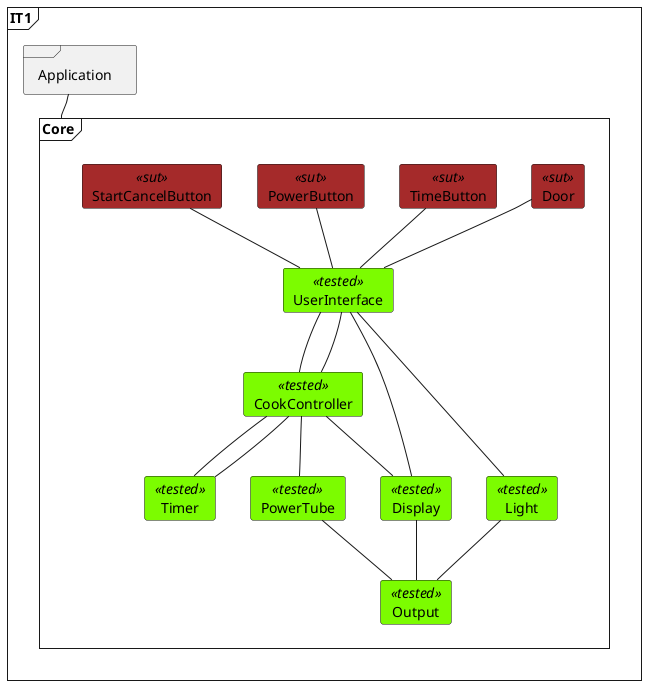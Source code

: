 @startuml SysTestTree1

skinparam shadowing false
'skinparam monochrome true
skinparam backgroundColor transparent
skinparam classBackgroundColor transparent
skinparam style strictuml

'Testing colors:
skinparam card {
    backgroundColor<<sut>> brown
    backgroundColor<<tested>> lawngreen
}

frame IT1 {

frame Application

frame Core {
    card UserInterface<<tested>>
    card CookController<<tested>>

    card Light<<tested>>
    card Timer<<tested>>
    card PowerTube<<tested>>
    card Display<<tested>>
    card Output<<tested>>

    card Door<<sut>>
    card TimeButton<<sut>>
    card PowerButton<<sut>>
    card StartCancelButton<<sut>>
}

Application -- Core

TimeButton -- UserInterface
PowerButton -- UserInterface
StartCancelButton -- UserInterface
Door -- UserInterface

UserInterface - CookController
UserInterface --- Light
UserInterface --- Display

CookController -- UserInterface
CookController -- Display
CookController -- Timer
CookController -- PowerTube

Timer - CookController
Light -- Output
Display -- Output
PowerTube -- Output

}

@enduml
